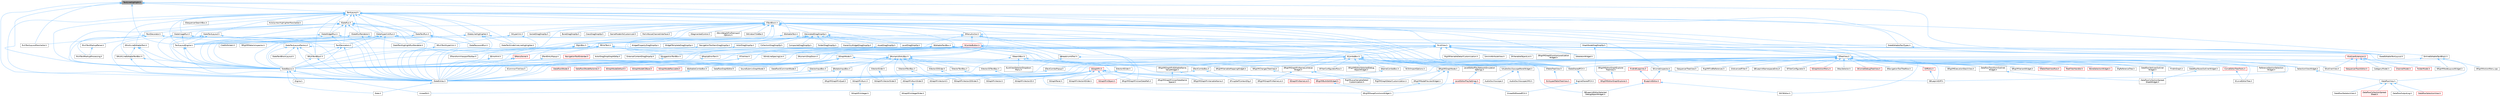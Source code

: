 digraph "TextLineHighlight.h"
{
 // INTERACTIVE_SVG=YES
 // LATEX_PDF_SIZE
  bgcolor="transparent";
  edge [fontname=Helvetica,fontsize=10,labelfontname=Helvetica,labelfontsize=10];
  node [fontname=Helvetica,fontsize=10,shape=box,height=0.2,width=0.4];
  Node1 [id="Node000001",label="TextLineHighlight.h",height=0.2,width=0.4,color="gray40", fillcolor="grey60", style="filled", fontcolor="black",tooltip=" "];
  Node1 -> Node2 [id="edge1_Node000001_Node000002",dir="back",color="steelblue1",style="solid",tooltip=" "];
  Node2 [id="Node000002",label="RichTextLayoutMarshaller.h",height=0.2,width=0.4,color="grey40", fillcolor="white", style="filled",URL="$dd/d85/RichTextLayoutMarshaller_8h.html",tooltip=" "];
  Node1 -> Node3 [id="edge2_Node000001_Node000003",dir="back",color="steelblue1",style="solid",tooltip=" "];
  Node3 [id="Node000003",label="SlateBasics.h",height=0.2,width=0.4,color="grey40", fillcolor="white", style="filled",URL="$da/d2f/SlateBasics_8h.html",tooltip=" "];
  Node3 -> Node4 [id="edge3_Node000003_Node000004",dir="back",color="steelblue1",style="solid",tooltip=" "];
  Node4 [id="Node000004",label="Engine.h",height=0.2,width=0.4,color="grey40", fillcolor="white", style="filled",URL="$d1/d34/Public_2Engine_8h.html",tooltip=" "];
  Node3 -> Node5 [id="edge4_Node000003_Node000005",dir="back",color="steelblue1",style="solid",tooltip=" "];
  Node5 [id="Node000005",label="Slate.h",height=0.2,width=0.4,color="grey40", fillcolor="white", style="filled",URL="$d2/dc0/Slate_8h.html",tooltip=" "];
  Node3 -> Node6 [id="edge5_Node000003_Node000006",dir="back",color="steelblue1",style="solid",tooltip=" "];
  Node6 [id="Node000006",label="SlateExtras.h",height=0.2,width=0.4,color="grey40", fillcolor="white", style="filled",URL="$d8/dec/SlateExtras_8h.html",tooltip=" "];
  Node6 -> Node5 [id="edge6_Node000006_Node000005",dir="back",color="steelblue1",style="solid",tooltip=" "];
  Node3 -> Node7 [id="edge7_Node000003_Node000007",dir="back",color="steelblue1",style="solid",tooltip=" "];
  Node7 [id="Node000007",label="UnrealEd.h",height=0.2,width=0.4,color="grey40", fillcolor="white", style="filled",URL="$d2/d5f/UnrealEd_8h.html",tooltip=" "];
  Node1 -> Node8 [id="edge8_Node000001_Node000008",dir="back",color="steelblue1",style="solid",tooltip=" "];
  Node8 [id="Node000008",label="SlateEditableTextLayout.h",height=0.2,width=0.4,color="grey40", fillcolor="white", style="filled",URL="$dd/d9e/SlateEditableTextLayout_8h.html",tooltip=" "];
  Node1 -> Node6 [id="edge9_Node000001_Node000006",dir="back",color="steelblue1",style="solid",tooltip=" "];
  Node1 -> Node9 [id="edge10_Node000001_Node000009",dir="back",color="steelblue1",style="solid",tooltip=" "];
  Node9 [id="Node000009",label="SlateSharedPCH.h",height=0.2,width=0.4,color="grey40", fillcolor="white", style="filled",URL="$d1/dfc/SlateSharedPCH_8h.html",tooltip=" "];
  Node9 -> Node10 [id="edge11_Node000009_Node000010",dir="back",color="steelblue1",style="solid",tooltip=" "];
  Node10 [id="Node000010",label="EngineSharedPCH.h",height=0.2,width=0.4,color="grey40", fillcolor="white", style="filled",URL="$dc/dbb/EngineSharedPCH_8h.html",tooltip=" "];
  Node10 -> Node11 [id="edge12_Node000010_Node000011",dir="back",color="steelblue1",style="solid",tooltip=" "];
  Node11 [id="Node000011",label="UnrealEdSharedPCH.h",height=0.2,width=0.4,color="grey40", fillcolor="white", style="filled",URL="$d1/de6/UnrealEdSharedPCH_8h.html",tooltip=" "];
  Node1 -> Node12 [id="edge13_Node000001_Node000012",dir="back",color="steelblue1",style="solid",tooltip=" "];
  Node12 [id="Node000012",label="TextLayout.h",height=0.2,width=0.4,color="grey40", fillcolor="white", style="filled",URL="$d0/d53/TextLayout_8h.html",tooltip=" "];
  Node12 -> Node13 [id="edge14_Node000012_Node000013",dir="back",color="steelblue1",style="solid",tooltip=" "];
  Node13 [id="Node000013",label="HLSLSyntaxHighlighterMarshaller.h",height=0.2,width=0.4,color="grey40", fillcolor="white", style="filled",URL="$d1/dbb/HLSLSyntaxHighlighterMarshaller_8h.html",tooltip=" "];
  Node12 -> Node14 [id="edge15_Node000012_Node000014",dir="back",color="steelblue1",style="solid",tooltip=" "];
  Node14 [id="Node000014",label="ISlateLineHighlighter.h",height=0.2,width=0.4,color="grey40", fillcolor="white", style="filled",URL="$dc/d03/ISlateLineHighlighter_8h.html",tooltip=" "];
  Node14 -> Node3 [id="edge16_Node000014_Node000003",dir="back",color="steelblue1",style="solid",tooltip=" "];
  Node14 -> Node15 [id="edge17_Node000014_Node000015",dir="back",color="steelblue1",style="solid",tooltip=" "];
  Node15 [id="Node000015",label="SlateEditableTextTypes.h",height=0.2,width=0.4,color="grey40", fillcolor="white", style="filled",URL="$d7/d19/SlateEditableTextTypes_8h.html",tooltip=" "];
  Node15 -> Node8 [id="edge18_Node000015_Node000008",dir="back",color="steelblue1",style="solid",tooltip=" "];
  Node14 -> Node6 [id="edge19_Node000014_Node000006",dir="back",color="steelblue1",style="solid",tooltip=" "];
  Node14 -> Node16 [id="edge20_Node000014_Node000016",dir="back",color="steelblue1",style="solid",tooltip=" "];
  Node16 [id="Node000016",label="SlateTextUnderlineLineHighlighter.h",height=0.2,width=0.4,color="grey40", fillcolor="white", style="filled",URL="$d4/d7c/SlateTextUnderlineLineHighlighter_8h.html",tooltip=" "];
  Node14 -> Node17 [id="edge21_Node000014_Node000017",dir="back",color="steelblue1",style="solid",tooltip=" "];
  Node17 [id="Node000017",label="TextLayoutEngine.h",height=0.2,width=0.4,color="grey40", fillcolor="white", style="filled",URL="$da/d06/TextLayoutEngine_8h.html",tooltip=" "];
  Node17 -> Node3 [id="edge22_Node000017_Node000003",dir="back",color="steelblue1",style="solid",tooltip=" "];
  Node17 -> Node6 [id="edge23_Node000017_Node000006",dir="back",color="steelblue1",style="solid",tooltip=" "];
  Node12 -> Node18 [id="edge24_Node000012_Node000018",dir="back",color="steelblue1",style="solid",tooltip=" "];
  Node18 [id="Node000018",label="ISlateRun.h",height=0.2,width=0.4,color="grey40", fillcolor="white", style="filled",URL="$d9/d49/ISlateRun_8h.html",tooltip=" "];
  Node18 -> Node19 [id="edge25_Node000018_Node000019",dir="back",color="steelblue1",style="solid",tooltip=" "];
  Node19 [id="Node000019",label="ISlateRunRenderer.h",height=0.2,width=0.4,color="grey40", fillcolor="white", style="filled",URL="$d3/dfa/ISlateRunRenderer_8h.html",tooltip=" "];
  Node19 -> Node3 [id="edge26_Node000019_Node000003",dir="back",color="steelblue1",style="solid",tooltip=" "];
  Node19 -> Node6 [id="edge27_Node000019_Node000006",dir="back",color="steelblue1",style="solid",tooltip=" "];
  Node19 -> Node20 [id="edge28_Node000019_Node000020",dir="back",color="steelblue1",style="solid",tooltip=" "];
  Node20 [id="Node000020",label="SlateTextHighlightRunRenderer.h",height=0.2,width=0.4,color="grey40", fillcolor="white", style="filled",URL="$d0/d78/SlateTextHighlightRunRenderer_8h.html",tooltip=" "];
  Node19 -> Node17 [id="edge29_Node000019_Node000017",dir="back",color="steelblue1",style="solid",tooltip=" "];
  Node18 -> Node21 [id="edge30_Node000018_Node000021",dir="back",color="steelblue1",style="solid",tooltip=" "];
  Node21 [id="Node000021",label="ITextDecorator.h",height=0.2,width=0.4,color="grey40", fillcolor="white", style="filled",URL="$d6/d35/ITextDecorator_8h.html",tooltip=" "];
  Node21 -> Node22 [id="edge31_Node000021_Node000022",dir="back",color="steelblue1",style="solid",tooltip=" "];
  Node22 [id="Node000022",label="IRichTextMarkupParser.h",height=0.2,width=0.4,color="grey40", fillcolor="white", style="filled",URL="$d1/dae/IRichTextMarkupParser_8h.html",tooltip=" "];
  Node22 -> Node23 [id="edge32_Node000022_Node000023",dir="back",color="steelblue1",style="solid",tooltip=" "];
  Node23 [id="Node000023",label="RichTextMarkupProcessing.h",height=0.2,width=0.4,color="grey40", fillcolor="white", style="filled",URL="$d5/ddd/RichTextMarkupProcessing_8h.html",tooltip=" "];
  Node21 -> Node2 [id="edge33_Node000021_Node000002",dir="back",color="steelblue1",style="solid",tooltip=" "];
  Node21 -> Node23 [id="edge34_Node000021_Node000023",dir="back",color="steelblue1",style="solid",tooltip=" "];
  Node21 -> Node24 [id="edge35_Node000021_Node000024",dir="back",color="steelblue1",style="solid",tooltip=" "];
  Node24 [id="Node000024",label="SRichTextBlock.h",height=0.2,width=0.4,color="grey40", fillcolor="white", style="filled",URL="$dd/d4c/SRichTextBlock_8h.html",tooltip=" "];
  Node24 -> Node3 [id="edge36_Node000024_Node000003",dir="back",color="steelblue1",style="solid",tooltip=" "];
  Node24 -> Node6 [id="edge37_Node000024_Node000006",dir="back",color="steelblue1",style="solid",tooltip=" "];
  Node21 -> Node3 [id="edge38_Node000021_Node000003",dir="back",color="steelblue1",style="solid",tooltip=" "];
  Node21 -> Node6 [id="edge39_Node000021_Node000006",dir="back",color="steelblue1",style="solid",tooltip=" "];
  Node21 -> Node25 [id="edge40_Node000021_Node000025",dir="back",color="steelblue1",style="solid",tooltip=" "];
  Node25 [id="Node000025",label="TextDecorators.h",height=0.2,width=0.4,color="grey40", fillcolor="white", style="filled",URL="$df/d2a/TextDecorators_8h.html",tooltip=" "];
  Node25 -> Node24 [id="edge41_Node000025_Node000024",dir="back",color="steelblue1",style="solid",tooltip=" "];
  Node25 -> Node3 [id="edge42_Node000025_Node000003",dir="back",color="steelblue1",style="solid",tooltip=" "];
  Node25 -> Node6 [id="edge43_Node000025_Node000006",dir="back",color="steelblue1",style="solid",tooltip=" "];
  Node18 -> Node3 [id="edge44_Node000018_Node000003",dir="back",color="steelblue1",style="solid",tooltip=" "];
  Node18 -> Node6 [id="edge45_Node000018_Node000006",dir="back",color="steelblue1",style="solid",tooltip=" "];
  Node18 -> Node26 [id="edge46_Node000018_Node000026",dir="back",color="steelblue1",style="solid",tooltip=" "];
  Node26 [id="Node000026",label="SlateHyperlinkRun.h",height=0.2,width=0.4,color="grey40", fillcolor="white", style="filled",URL="$d6/dd6/SlateHyperlinkRun_8h.html",tooltip=" "];
  Node26 -> Node27 [id="edge47_Node000026_Node000027",dir="back",color="steelblue1",style="solid",tooltip=" "];
  Node27 [id="Node000027",label="CreditsScreen.h",height=0.2,width=0.4,color="grey40", fillcolor="white", style="filled",URL="$d7/db9/CreditsScreen_8h.html",tooltip=" "];
  Node26 -> Node28 [id="edge48_Node000026_Node000028",dir="back",color="steelblue1",style="solid",tooltip=" "];
  Node28 [id="Node000028",label="SKismetInspector.h",height=0.2,width=0.4,color="grey40", fillcolor="white", style="filled",URL="$db/dd1/SKismetInspector_8h.html",tooltip=" "];
  Node28 -> Node29 [id="edge49_Node000028_Node000029",dir="back",color="steelblue1",style="solid",tooltip=" "];
  Node29 [id="Node000029",label="BlueprintEditor.h",height=0.2,width=0.4,color="red", fillcolor="#FFF0F0", style="filled",URL="$df/d7d/BlueprintEditor_8h.html",tooltip=" "];
  Node29 -> Node36 [id="edge50_Node000029_Node000036",dir="back",color="steelblue1",style="solid",tooltip=" "];
  Node36 [id="Node000036",label="SBlueprintEditorSelected\lDebugObjectWidget.h",height=0.2,width=0.4,color="grey40", fillcolor="white", style="filled",URL="$de/d6c/SBlueprintEditorSelectedDebugObjectWidget_8h.html",tooltip=" "];
  Node29 -> Node38 [id="edge51_Node000029_Node000038",dir="back",color="steelblue1",style="solid",tooltip=" "];
  Node38 [id="Node000038",label="SSCSEditor.h",height=0.2,width=0.4,color="grey40", fillcolor="white", style="filled",URL="$d0/d2e/SSCSEditor_8h.html",tooltip=" "];
  Node28 -> Node42 [id="edge52_Node000028_Node000042",dir="back",color="steelblue1",style="solid",tooltip=" "];
  Node42 [id="Node000042",label="SBlueprintDiff.h",height=0.2,width=0.4,color="grey40", fillcolor="white", style="filled",URL="$de/d6d/SBlueprintDiff_8h.html",tooltip=" "];
  Node26 -> Node24 [id="edge53_Node000026_Node000024",dir="back",color="steelblue1",style="solid",tooltip=" "];
  Node26 -> Node43 [id="edge54_Node000026_Node000043",dir="back",color="steelblue1",style="solid",tooltip=" "];
  Node43 [id="Node000043",label="SRichTextHyperlink.h",height=0.2,width=0.4,color="grey40", fillcolor="white", style="filled",URL="$da/d06/SRichTextHyperlink_8h.html",tooltip=" "];
  Node43 -> Node6 [id="edge55_Node000043_Node000006",dir="back",color="steelblue1",style="solid",tooltip=" "];
  Node26 -> Node44 [id="edge56_Node000026_Node000044",dir="back",color="steelblue1",style="solid",tooltip=" "];
  Node44 [id="Node000044",label="SRigVMDetailsInspector.h",height=0.2,width=0.4,color="grey40", fillcolor="white", style="filled",URL="$df/dfb/SRigVMDetailsInspector_8h.html",tooltip=" "];
  Node26 -> Node3 [id="edge57_Node000026_Node000003",dir="back",color="steelblue1",style="solid",tooltip=" "];
  Node26 -> Node6 [id="edge58_Node000026_Node000006",dir="back",color="steelblue1",style="solid",tooltip=" "];
  Node26 -> Node25 [id="edge59_Node000026_Node000025",dir="back",color="steelblue1",style="solid",tooltip=" "];
  Node26 -> Node17 [id="edge60_Node000026_Node000017",dir="back",color="steelblue1",style="solid",tooltip=" "];
  Node18 -> Node45 [id="edge61_Node000018_Node000045",dir="back",color="steelblue1",style="solid",tooltip=" "];
  Node45 [id="Node000045",label="SlateImageRun.h",height=0.2,width=0.4,color="grey40", fillcolor="white", style="filled",URL="$d5/d9c/SlateImageRun_8h.html",tooltip=" "];
  Node45 -> Node3 [id="edge62_Node000045_Node000003",dir="back",color="steelblue1",style="solid",tooltip=" "];
  Node45 -> Node6 [id="edge63_Node000045_Node000006",dir="back",color="steelblue1",style="solid",tooltip=" "];
  Node45 -> Node17 [id="edge64_Node000045_Node000017",dir="back",color="steelblue1",style="solid",tooltip=" "];
  Node18 -> Node20 [id="edge65_Node000018_Node000020",dir="back",color="steelblue1",style="solid",tooltip=" "];
  Node18 -> Node46 [id="edge66_Node000018_Node000046",dir="back",color="steelblue1",style="solid",tooltip=" "];
  Node46 [id="Node000046",label="SlateTextRun.h",height=0.2,width=0.4,color="grey40", fillcolor="white", style="filled",URL="$d1/dd2/SlateTextRun_8h.html",tooltip=" "];
  Node46 -> Node3 [id="edge67_Node000046_Node000003",dir="back",color="steelblue1",style="solid",tooltip=" "];
  Node46 -> Node6 [id="edge68_Node000046_Node000006",dir="back",color="steelblue1",style="solid",tooltip=" "];
  Node46 -> Node47 [id="edge69_Node000046_Node000047",dir="back",color="steelblue1",style="solid",tooltip=" "];
  Node47 [id="Node000047",label="SlatePasswordRun.h",height=0.2,width=0.4,color="grey40", fillcolor="white", style="filled",URL="$d7/d80/SlatePasswordRun_8h.html",tooltip=" "];
  Node46 -> Node17 [id="edge70_Node000046_Node000017",dir="back",color="steelblue1",style="solid",tooltip=" "];
  Node18 -> Node48 [id="edge71_Node000018_Node000048",dir="back",color="steelblue1",style="solid",tooltip=" "];
  Node48 [id="Node000048",label="SlateWidgetRun.h",height=0.2,width=0.4,color="grey40", fillcolor="white", style="filled",URL="$d1/d50/SlateWidgetRun_8h.html",tooltip=" "];
  Node48 -> Node3 [id="edge72_Node000048_Node000003",dir="back",color="steelblue1",style="solid",tooltip=" "];
  Node48 -> Node6 [id="edge73_Node000048_Node000006",dir="back",color="steelblue1",style="solid",tooltip=" "];
  Node48 -> Node25 [id="edge74_Node000048_Node000025",dir="back",color="steelblue1",style="solid",tooltip=" "];
  Node48 -> Node17 [id="edge75_Node000048_Node000017",dir="back",color="steelblue1",style="solid",tooltip=" "];
  Node18 -> Node25 [id="edge76_Node000018_Node000025",dir="back",color="steelblue1",style="solid",tooltip=" "];
  Node18 -> Node17 [id="edge77_Node000018_Node000017",dir="back",color="steelblue1",style="solid",tooltip=" "];
  Node12 -> Node19 [id="edge78_Node000012_Node000019",dir="back",color="steelblue1",style="solid",tooltip=" "];
  Node12 -> Node49 [id="edge79_Node000012_Node000049",dir="back",color="steelblue1",style="solid",tooltip=" "];
  Node49 [id="Node000049",label="SEditableText.h",height=0.2,width=0.4,color="grey40", fillcolor="white", style="filled",URL="$df/df7/SEditableText_8h.html",tooltip=" "];
  Node49 -> Node50 [id="edge80_Node000049_Node000050",dir="back",color="steelblue1",style="solid",tooltip=" "];
  Node50 [id="Node000050",label="SEditableTextBox.h",height=0.2,width=0.4,color="grey40", fillcolor="white", style="filled",URL="$df/dd0/SEditableTextBox_8h.html",tooltip=" "];
  Node50 -> Node51 [id="edge81_Node000050_Node000051",dir="back",color="steelblue1",style="solid",tooltip=" "];
  Node51 [id="Node000051",label="SEditableComboBox.h",height=0.2,width=0.4,color="grey40", fillcolor="white", style="filled",URL="$d0/d8c/SEditableComboBox_8h.html",tooltip=" "];
  Node51 -> Node6 [id="edge82_Node000051_Node000006",dir="back",color="steelblue1",style="solid",tooltip=" "];
  Node50 -> Node52 [id="edge83_Node000050_Node000052",dir="back",color="steelblue1",style="solid",tooltip=" "];
  Node52 [id="Node000052",label="SGridLineSpacingList.h",height=0.2,width=0.4,color="grey40", fillcolor="white", style="filled",URL="$db/d48/SGridLineSpacingList_8h.html",tooltip=" "];
  Node50 -> Node53 [id="edge84_Node000050_Node000053",dir="back",color="steelblue1",style="solid",tooltip=" "];
  Node53 [id="Node000053",label="SNumericDropDown.h",height=0.2,width=0.4,color="grey40", fillcolor="white", style="filled",URL="$d3/d12/SNumericDropDown_8h.html",tooltip=" "];
  Node50 -> Node54 [id="edge85_Node000050_Node000054",dir="back",color="steelblue1",style="solid",tooltip=" "];
  Node54 [id="Node000054",label="SRigVMGraphPinEditableName\lValueWidget.h",height=0.2,width=0.4,color="grey40", fillcolor="white", style="filled",URL="$da/d0c/SRigVMGraphPinEditableNameValueWidget_8h.html",tooltip=" "];
  Node54 -> Node55 [id="edge86_Node000054_Node000055",dir="back",color="steelblue1",style="solid",tooltip=" "];
  Node55 [id="Node000055",label="SRigVMGraphPinUserDataName\lSpace.h",height=0.2,width=0.4,color="grey40", fillcolor="white", style="filled",URL="$d7/dfd/SRigVMGraphPinUserDataNameSpace_8h.html",tooltip=" "];
  Node54 -> Node56 [id="edge87_Node000054_Node000056",dir="back",color="steelblue1",style="solid",tooltip=" "];
  Node56 [id="Node000056",label="SRigVMGraphPinVariableName.h",height=0.2,width=0.4,color="grey40", fillcolor="white", style="filled",URL="$d0/da1/SRigVMGraphPinVariableName_8h.html",tooltip=" "];
  Node50 -> Node57 [id="edge88_Node000050_Node000057",dir="back",color="steelblue1",style="solid",tooltip=" "];
  Node57 [id="Node000057",label="SRigVMGraphPinNameListValue\lWidget.h",height=0.2,width=0.4,color="grey40", fillcolor="white", style="filled",URL="$dc/dac/SRigVMGraphPinNameListValueWidget_8h.html",tooltip=" "];
  Node57 -> Node58 [id="edge89_Node000057_Node000058",dir="back",color="steelblue1",style="solid",tooltip=" "];
  Node58 [id="Node000058",label="RigVMGraphDetailCustomization.h",height=0.2,width=0.4,color="grey40", fillcolor="white", style="filled",URL="$da/d8c/RigVMGraphDetailCustomization_8h.html",tooltip=" "];
  Node57 -> Node59 [id="edge90_Node000057_Node000059",dir="back",color="steelblue1",style="solid",tooltip=" "];
  Node59 [id="Node000059",label="RigVMLocalVariableDetail\lCustomization.h",height=0.2,width=0.4,color="grey40", fillcolor="white", style="filled",URL="$de/de8/RigVMLocalVariableDetailCustomization_8h.html",tooltip=" "];
  Node57 -> Node60 [id="edge91_Node000057_Node000060",dir="back",color="steelblue1",style="solid",tooltip=" "];
  Node60 [id="Node000060",label="SRigVMGraphPinNameList.h",height=0.2,width=0.4,color="grey40", fillcolor="white", style="filled",URL="$d7/dfc/SRigVMGraphPinNameList_8h.html",tooltip=" "];
  Node50 -> Node61 [id="edge92_Node000050_Node000061",dir="back",color="steelblue1",style="solid",tooltip=" "];
  Node61 [id="Node000061",label="SSearchBox.h",height=0.2,width=0.4,color="grey40", fillcolor="white", style="filled",URL="$df/d3f/SSearchBox_8h.html",tooltip=" "];
  Node61 -> Node62 [id="edge93_Node000061_Node000062",dir="back",color="steelblue1",style="solid",tooltip=" "];
  Node62 [id="Node000062",label="SListViewSelectorDropdown\lMenu.h",height=0.2,width=0.4,color="grey40", fillcolor="white", style="filled",URL="$d4/dc9/SListViewSelectorDropdownMenu_8h.html",tooltip=" "];
  Node61 -> Node63 [id="edge94_Node000061_Node000063",dir="back",color="steelblue1",style="solid",tooltip=" "];
  Node63 [id="Node000063",label="SRigVMBulkEditWidget.h",height=0.2,width=0.4,color="red", fillcolor="#FFF0F0", style="filled",URL="$d7/dab/SRigVMBulkEditWidget_8h.html",tooltip=" "];
  Node63 -> Node66 [id="edge95_Node000063_Node000066",dir="back",color="steelblue1",style="solid",tooltip=" "];
  Node66 [id="Node000066",label="SRigVMSwapFunctionsWidget.h",height=0.2,width=0.4,color="grey40", fillcolor="white", style="filled",URL="$d0/da2/SRigVMSwapFunctionsWidget_8h.html",tooltip=" "];
  Node61 -> Node67 [id="edge96_Node000061_Node000067",dir="back",color="steelblue1",style="solid",tooltip=" "];
  Node67 [id="Node000067",label="SRigVMChangesTreeView.h",height=0.2,width=0.4,color="grey40", fillcolor="white", style="filled",URL="$dd/d83/SRigVMChangesTreeView_8h.html",tooltip=" "];
  Node67 -> Node63 [id="edge97_Node000067_Node000063",dir="back",color="steelblue1",style="solid",tooltip=" "];
  Node61 -> Node68 [id="edge98_Node000061_Node000068",dir="back",color="steelblue1",style="solid",tooltip=" "];
  Node68 [id="Node000068",label="SRigVMVariableMappingWidget.h",height=0.2,width=0.4,color="grey40", fillcolor="white", style="filled",URL="$d0/ddc/SRigVMVariableMappingWidget_8h.html",tooltip=" "];
  Node61 -> Node6 [id="edge99_Node000061_Node000006",dir="back",color="steelblue1",style="solid",tooltip=" "];
  Node50 -> Node69 [id="edge100_Node000050_Node000069",dir="back",color="steelblue1",style="solid",tooltip=" "];
  Node69 [id="Node000069",label="SSuggestionTextBox.h",height=0.2,width=0.4,color="grey40", fillcolor="white", style="filled",URL="$d1/df9/SSuggestionTextBox_8h.html",tooltip=" "];
  Node69 -> Node6 [id="edge101_Node000069_Node000006",dir="back",color="steelblue1",style="solid",tooltip=" "];
  Node50 -> Node3 [id="edge102_Node000050_Node000003",dir="back",color="steelblue1",style="solid",tooltip=" "];
  Node50 -> Node6 [id="edge103_Node000050_Node000006",dir="back",color="steelblue1",style="solid",tooltip=" "];
  Node50 -> Node9 [id="edge104_Node000050_Node000009",dir="back",color="steelblue1",style="solid",tooltip=" "];
  Node49 -> Node70 [id="edge105_Node000049_Node000070",dir="back",color="steelblue1",style="solid",tooltip=" "];
  Node70 [id="Node000070",label="SNumericEntryBox.h",height=0.2,width=0.4,color="grey40", fillcolor="white", style="filled",URL="$d8/d1a/SNumericEntryBox_8h.html",tooltip=" "];
  Node70 -> Node71 [id="edge106_Node000070_Node000071",dir="back",color="steelblue1",style="solid",tooltip=" "];
  Node71 [id="Node000071",label="SGraphPinNum.h",height=0.2,width=0.4,color="grey40", fillcolor="white", style="filled",URL="$d7/da4/SGraphPinNum_8h.html",tooltip=" "];
  Node71 -> Node72 [id="edge107_Node000071_Node000072",dir="back",color="steelblue1",style="solid",tooltip=" "];
  Node72 [id="Node000072",label="SGraphPinInteger.h",height=0.2,width=0.4,color="grey40", fillcolor="white", style="filled",URL="$df/d54/SGraphPinInteger_8h.html",tooltip=" "];
  Node70 -> Node73 [id="edge108_Node000070_Node000073",dir="back",color="steelblue1",style="solid",tooltip=" "];
  Node73 [id="Node000073",label="SGraphPinNumSlider.h",height=0.2,width=0.4,color="grey40", fillcolor="white", style="filled",URL="$d5/d00/SGraphPinNumSlider_8h.html",tooltip=" "];
  Node73 -> Node74 [id="edge109_Node000073_Node000074",dir="back",color="steelblue1",style="solid",tooltip=" "];
  Node74 [id="Node000074",label="SGraphPinIntegerSlider.h",height=0.2,width=0.4,color="grey40", fillcolor="white", style="filled",URL="$da/d60/SGraphPinIntegerSlider_8h.html",tooltip=" "];
  Node70 -> Node75 [id="edge110_Node000070_Node000075",dir="back",color="steelblue1",style="solid",tooltip=" "];
  Node75 [id="Node000075",label="SGraphPinVector2DSlider.h",height=0.2,width=0.4,color="grey40", fillcolor="white", style="filled",URL="$d7/d05/SGraphPinVector2DSlider_8h.html",tooltip=" "];
  Node70 -> Node76 [id="edge111_Node000070_Node000076",dir="back",color="steelblue1",style="solid",tooltip=" "];
  Node76 [id="Node000076",label="SGraphPinVectorSlider.h",height=0.2,width=0.4,color="grey40", fillcolor="white", style="filled",URL="$dc/d38/SGraphPinVectorSlider_8h.html",tooltip=" "];
  Node70 -> Node77 [id="edge112_Node000070_Node000077",dir="back",color="steelblue1",style="solid",tooltip=" "];
  Node77 [id="Node000077",label="SRotatorInputBox.h",height=0.2,width=0.4,color="grey40", fillcolor="white", style="filled",URL="$de/dd2/SRotatorInputBox_8h.html",tooltip=" "];
  Node77 -> Node78 [id="edge113_Node000077_Node000078",dir="back",color="steelblue1",style="solid",tooltip=" "];
  Node78 [id="Node000078",label="SRigVMGraphPinQuat.h",height=0.2,width=0.4,color="grey40", fillcolor="white", style="filled",URL="$de/dda/SRigVMGraphPinQuat_8h.html",tooltip=" "];
  Node77 -> Node6 [id="edge114_Node000077_Node000006",dir="back",color="steelblue1",style="solid",tooltip=" "];
  Node70 -> Node79 [id="edge115_Node000070_Node000079",dir="back",color="steelblue1",style="solid",tooltip=" "];
  Node79 [id="Node000079",label="SVector2DSlider.h",height=0.2,width=0.4,color="grey40", fillcolor="white", style="filled",URL="$de/d67/SVector2DSlider_8h.html",tooltip=" "];
  Node79 -> Node75 [id="edge116_Node000079_Node000075",dir="back",color="steelblue1",style="solid",tooltip=" "];
  Node70 -> Node80 [id="edge117_Node000070_Node000080",dir="back",color="steelblue1",style="solid",tooltip=" "];
  Node80 [id="Node000080",label="SVector2DTextBox.h",height=0.2,width=0.4,color="grey40", fillcolor="white", style="filled",URL="$d6/d71/SVector2DTextBox_8h.html",tooltip=" "];
  Node80 -> Node81 [id="edge118_Node000080_Node000081",dir="back",color="steelblue1",style="solid",tooltip=" "];
  Node81 [id="Node000081",label="SGraphPinVector2D.h",height=0.2,width=0.4,color="grey40", fillcolor="white", style="filled",URL="$d7/d67/SGraphPinVector2D_8h.html",tooltip=" "];
  Node70 -> Node82 [id="edge119_Node000070_Node000082",dir="back",color="steelblue1",style="solid",tooltip=" "];
  Node82 [id="Node000082",label="SVector4Slider.h",height=0.2,width=0.4,color="grey40", fillcolor="white", style="filled",URL="$d4/dec/SVector4Slider_8h.html",tooltip=" "];
  Node82 -> Node83 [id="edge120_Node000082_Node000083",dir="back",color="steelblue1",style="solid",tooltip=" "];
  Node83 [id="Node000083",label="SGraphPinVector4Slider.h",height=0.2,width=0.4,color="grey40", fillcolor="white", style="filled",URL="$d9/db8/SGraphPinVector4Slider_8h.html",tooltip=" "];
  Node70 -> Node84 [id="edge121_Node000070_Node000084",dir="back",color="steelblue1",style="solid",tooltip=" "];
  Node84 [id="Node000084",label="SVector4TextBox.h",height=0.2,width=0.4,color="grey40", fillcolor="white", style="filled",URL="$dd/da4/SVector4TextBox_8h.html",tooltip=" "];
  Node84 -> Node85 [id="edge122_Node000084_Node000085",dir="back",color="steelblue1",style="solid",tooltip=" "];
  Node85 [id="Node000085",label="SGraphPinVector4.h",height=0.2,width=0.4,color="grey40", fillcolor="white", style="filled",URL="$d4/d94/SGraphPinVector4_8h.html",tooltip=" "];
  Node70 -> Node86 [id="edge123_Node000070_Node000086",dir="back",color="steelblue1",style="solid",tooltip=" "];
  Node86 [id="Node000086",label="SVectorInputBox.h",height=0.2,width=0.4,color="grey40", fillcolor="white", style="filled",URL="$df/d44/SVectorInputBox_8h.html",tooltip=" "];
  Node86 -> Node6 [id="edge124_Node000086_Node000006",dir="back",color="steelblue1",style="solid",tooltip=" "];
  Node70 -> Node87 [id="edge125_Node000070_Node000087",dir="back",color="steelblue1",style="solid",tooltip=" "];
  Node87 [id="Node000087",label="SVectorSlider.h",height=0.2,width=0.4,color="grey40", fillcolor="white", style="filled",URL="$d2/db5/SVectorSlider_8h.html",tooltip=" "];
  Node87 -> Node76 [id="edge126_Node000087_Node000076",dir="back",color="steelblue1",style="solid",tooltip=" "];
  Node70 -> Node88 [id="edge127_Node000070_Node000088",dir="back",color="steelblue1",style="solid",tooltip=" "];
  Node88 [id="Node000088",label="SVectorTextBox.h",height=0.2,width=0.4,color="grey40", fillcolor="white", style="filled",URL="$df/db8/SVectorTextBox_8h.html",tooltip=" "];
  Node88 -> Node89 [id="edge128_Node000088_Node000089",dir="back",color="steelblue1",style="solid",tooltip=" "];
  Node89 [id="Node000089",label="SGraphPinVector.h",height=0.2,width=0.4,color="grey40", fillcolor="white", style="filled",URL="$d8/de7/SGraphPinVector_8h.html",tooltip=" "];
  Node70 -> Node6 [id="edge129_Node000070_Node000006",dir="back",color="steelblue1",style="solid",tooltip=" "];
  Node49 -> Node90 [id="edge130_Node000049_Node000090",dir="back",color="steelblue1",style="solid",tooltip=" "];
  Node90 [id="Node000090",label="SSpinBox.h",height=0.2,width=0.4,color="grey40", fillcolor="white", style="filled",URL="$d5/da5/SSpinBox_8h.html",tooltip=" "];
  Node90 -> Node70 [id="edge131_Node000090_Node000070",dir="back",color="steelblue1",style="solid",tooltip=" "];
  Node90 -> Node91 [id="edge132_Node000090_Node000091",dir="back",color="steelblue1",style="solid",tooltip=" "];
  Node91 [id="Node000091",label="STransformViewportToolbar.h",height=0.2,width=0.4,color="grey40", fillcolor="white", style="filled",URL="$d8/da8/STransformViewportToolbar_8h.html",tooltip=" "];
  Node90 -> Node3 [id="edge133_Node000090_Node000003",dir="back",color="steelblue1",style="solid",tooltip=" "];
  Node90 -> Node6 [id="edge134_Node000090_Node000006",dir="back",color="steelblue1",style="solid",tooltip=" "];
  Node49 -> Node3 [id="edge135_Node000049_Node000003",dir="back",color="steelblue1",style="solid",tooltip=" "];
  Node49 -> Node6 [id="edge136_Node000049_Node000006",dir="back",color="steelblue1",style="solid",tooltip=" "];
  Node49 -> Node9 [id="edge137_Node000049_Node000009",dir="back",color="steelblue1",style="solid",tooltip=" "];
  Node12 -> Node92 [id="edge138_Node000012_Node000092",dir="back",color="steelblue1",style="solid",tooltip=" "];
  Node92 [id="Node000092",label="SInlineEditableTextBlock.h",height=0.2,width=0.4,color="grey40", fillcolor="white", style="filled",URL="$d7/dd8/SInlineEditableTextBlock_8h.html",tooltip=" "];
  Node92 -> Node93 [id="edge139_Node000092_Node000093",dir="back",color="steelblue1",style="solid",tooltip=" "];
  Node93 [id="Node000093",label="SRigVMActionMenu.cpp",height=0.2,width=0.4,color="grey40", fillcolor="white", style="filled",URL="$dc/d4c/SRigVMActionMenu_8cpp.html",tooltip=" "];
  Node92 -> Node94 [id="edge140_Node000092_Node000094",dir="back",color="steelblue1",style="solid",tooltip=" "];
  Node94 [id="Node000094",label="SRigVMNodeLayoutWidget.h",height=0.2,width=0.4,color="grey40", fillcolor="white", style="filled",URL="$dc/da9/SRigVMNodeLayoutWidget_8h.html",tooltip=" "];
  Node92 -> Node6 [id="edge141_Node000092_Node000006",dir="back",color="steelblue1",style="solid",tooltip=" "];
  Node12 -> Node95 [id="edge142_Node000012_Node000095",dir="back",color="steelblue1",style="solid",tooltip=" "];
  Node95 [id="Node000095",label="SMultiLineEditableText.h",height=0.2,width=0.4,color="grey40", fillcolor="white", style="filled",URL="$d3/d39/SMultiLineEditableText_8h.html",tooltip=" "];
  Node95 -> Node96 [id="edge143_Node000095_Node000096",dir="back",color="steelblue1",style="solid",tooltip=" "];
  Node96 [id="Node000096",label="SMultiLineEditableTextBox.h",height=0.2,width=0.4,color="grey40", fillcolor="white", style="filled",URL="$da/d53/SMultiLineEditableTextBox_8h.html",tooltip=" "];
  Node96 -> Node3 [id="edge144_Node000096_Node000003",dir="back",color="steelblue1",style="solid",tooltip=" "];
  Node96 -> Node6 [id="edge145_Node000096_Node000006",dir="back",color="steelblue1",style="solid",tooltip=" "];
  Node95 -> Node3 [id="edge146_Node000095_Node000003",dir="back",color="steelblue1",style="solid",tooltip=" "];
  Node95 -> Node6 [id="edge147_Node000095_Node000006",dir="back",color="steelblue1",style="solid",tooltip=" "];
  Node12 -> Node96 [id="edge148_Node000012_Node000096",dir="back",color="steelblue1",style="solid",tooltip=" "];
  Node12 -> Node24 [id="edge149_Node000012_Node000024",dir="back",color="steelblue1",style="solid",tooltip=" "];
  Node12 -> Node97 [id="edge150_Node000012_Node000097",dir="back",color="steelblue1",style="solid",tooltip=" "];
  Node97 [id="Node000097",label="SSequencerSearchBox.h",height=0.2,width=0.4,color="grey40", fillcolor="white", style="filled",URL="$d2/df2/SSequencerSearchBox_8h.html",tooltip=" "];
  Node12 -> Node98 [id="edge151_Node000012_Node000098",dir="back",color="steelblue1",style="solid",tooltip=" "];
  Node98 [id="Node000098",label="STextBlock.h",height=0.2,width=0.4,color="grey40", fillcolor="white", style="filled",URL="$d6/d4f/STextBlock_8h.html",tooltip=" "];
  Node98 -> Node99 [id="edge152_Node000098_Node000099",dir="back",color="steelblue1",style="solid",tooltip=" "];
  Node99 [id="Node000099",label="BoneDragDropOp.h",height=0.2,width=0.4,color="grey40", fillcolor="white", style="filled",URL="$d9/dba/BoneDragDropOp_8h.html",tooltip=" "];
  Node98 -> Node100 [id="edge153_Node000098_Node000100",dir="back",color="steelblue1",style="solid",tooltip=" "];
  Node100 [id="Node000100",label="ClassDragDropOp.h",height=0.2,width=0.4,color="grey40", fillcolor="white", style="filled",URL="$d5/d37/ClassDragDropOp_8h.html",tooltip=" "];
  Node98 -> Node101 [id="edge154_Node000098_Node000101",dir="back",color="steelblue1",style="solid",tooltip=" "];
  Node101 [id="Node000101",label="DataflowTransformOutliner\lWidget.h",height=0.2,width=0.4,color="grey40", fillcolor="white", style="filled",URL="$d8/df9/DataflowTransformOutlinerWidget_8h.html",tooltip=" "];
  Node101 -> Node102 [id="edge155_Node000101_Node000102",dir="back",color="steelblue1",style="solid",tooltip=" "];
  Node102 [id="Node000102",label="DataflowCollectionSpread\lSheetWidget.h",height=0.2,width=0.4,color="grey40", fillcolor="white", style="filled",URL="$da/da3/DataflowCollectionSpreadSheetWidget_8h.html",tooltip=" "];
  Node98 -> Node103 [id="edge156_Node000098_Node000103",dir="back",color="steelblue1",style="solid",tooltip=" "];
  Node103 [id="Node000103",label="DataflowVerticesOutliner\lWidget.h",height=0.2,width=0.4,color="grey40", fillcolor="white", style="filled",URL="$dd/deb/DataflowVerticesOutlinerWidget_8h.html",tooltip=" "];
  Node103 -> Node102 [id="edge157_Node000103_Node000102",dir="back",color="steelblue1",style="solid",tooltip=" "];
  Node98 -> Node104 [id="edge158_Node000098_Node000104",dir="back",color="steelblue1",style="solid",tooltip=" "];
  Node104 [id="Node000104",label="DecoratedDragDropOp.h",height=0.2,width=0.4,color="grey40", fillcolor="white", style="filled",URL="$d6/d6a/DecoratedDragDropOp_8h.html",tooltip=" "];
  Node104 -> Node105 [id="edge159_Node000104_Node000105",dir="back",color="steelblue1",style="solid",tooltip=" "];
  Node105 [id="Node000105",label="ActorDragDropOp.h",height=0.2,width=0.4,color="grey40", fillcolor="white", style="filled",URL="$dd/d1a/ActorDragDropOp_8h.html",tooltip=" "];
  Node105 -> Node106 [id="edge160_Node000105_Node000106",dir="back",color="steelblue1",style="solid",tooltip=" "];
  Node106 [id="Node000106",label="ActorDragDropGraphEdOp.h",height=0.2,width=0.4,color="grey40", fillcolor="white", style="filled",URL="$d0/d9b/ActorDragDropGraphEdOp_8h.html",tooltip=" "];
  Node104 -> Node107 [id="edge161_Node000104_Node000107",dir="back",color="steelblue1",style="solid",tooltip=" "];
  Node107 [id="Node000107",label="AssetDragDropOp.h",height=0.2,width=0.4,color="grey40", fillcolor="white", style="filled",URL="$df/dda/AssetDragDropOp_8h.html",tooltip=" "];
  Node107 -> Node108 [id="edge162_Node000107_Node000108",dir="back",color="steelblue1",style="solid",tooltip=" "];
  Node108 [id="Node000108",label="ExternalContentDragDropOp.h",height=0.2,width=0.4,color="grey40", fillcolor="white", style="filled",URL="$d8/de9/ExternalContentDragDropOp_8h.html",tooltip=" "];
  Node104 -> Node109 [id="edge163_Node000104_Node000109",dir="back",color="steelblue1",style="solid",tooltip=" "];
  Node109 [id="Node000109",label="CollectionDragDropOp.h",height=0.2,width=0.4,color="grey40", fillcolor="white", style="filled",URL="$d6/d23/CollectionDragDropOp_8h.html",tooltip=" "];
  Node104 -> Node110 [id="edge164_Node000104_Node000110",dir="back",color="steelblue1",style="solid",tooltip=" "];
  Node110 [id="Node000110",label="CompositeDragDropOp.h",height=0.2,width=0.4,color="grey40", fillcolor="white", style="filled",URL="$dd/d84/CompositeDragDropOp_8h.html",tooltip=" "];
  Node104 -> Node111 [id="edge165_Node000104_Node000111",dir="back",color="steelblue1",style="solid",tooltip=" "];
  Node111 [id="Node000111",label="FolderDragDropOp.h",height=0.2,width=0.4,color="grey40", fillcolor="white", style="filled",URL="$d9/d22/FolderDragDropOp_8h.html",tooltip=" "];
  Node104 -> Node112 [id="edge166_Node000104_Node000112",dir="back",color="steelblue1",style="solid",tooltip=" "];
  Node112 [id="Node000112",label="GraphNodeDragDropOp.h",height=0.2,width=0.4,color="grey40", fillcolor="white", style="filled",URL="$d3/dbf/GraphNodeDragDropOp_8h.html",tooltip=" "];
  Node112 -> Node113 [id="edge167_Node000112_Node000113",dir="back",color="steelblue1",style="solid",tooltip=" "];
  Node113 [id="Node000113",label="SRigVMEditorGraphExplorer.h",height=0.2,width=0.4,color="red", fillcolor="#FFF0F0", style="filled",URL="$db/d11/SRigVMEditorGraphExplorer_8h.html",tooltip=" "];
  Node104 -> Node117 [id="edge168_Node000104_Node000117",dir="back",color="steelblue1",style="solid",tooltip=" "];
  Node117 [id="Node000117",label="HierarchyWidgetDragDropOp.h",height=0.2,width=0.4,color="grey40", fillcolor="white", style="filled",URL="$dd/dee/HierarchyWidgetDragDropOp_8h.html",tooltip=" "];
  Node104 -> Node118 [id="edge169_Node000104_Node000118",dir="back",color="steelblue1",style="solid",tooltip=" "];
  Node118 [id="Node000118",label="LevelDragDropOp.h",height=0.2,width=0.4,color="grey40", fillcolor="white", style="filled",URL="$dc/da5/LevelDragDropOp_8h.html",tooltip=" "];
  Node104 -> Node119 [id="edge170_Node000104_Node000119",dir="back",color="steelblue1",style="solid",tooltip=" "];
  Node119 [id="Node000119",label="NavigationToolItemDragDropOp.h",height=0.2,width=0.4,color="grey40", fillcolor="white", style="filled",URL="$d5/ddf/NavigationToolItemDragDropOp_8h.html",tooltip=" "];
  Node119 -> Node120 [id="edge171_Node000119_Node000120",dir="back",color="steelblue1",style="solid",tooltip=" "];
  Node120 [id="Node000120",label="NavigationToolExtender.h",height=0.2,width=0.4,color="red", fillcolor="#FFF0F0", style="filled",URL="$d6/dbe/NavigationToolExtender_8h.html",tooltip=" "];
  Node104 -> Node122 [id="edge172_Node000104_Node000122",dir="back",color="steelblue1",style="solid",tooltip=" "];
  Node122 [id="Node000122",label="WidgetPropertyDragDropOp.h",height=0.2,width=0.4,color="grey40", fillcolor="white", style="filled",URL="$dc/d6e/WidgetPropertyDragDropOp_8h.html",tooltip=" "];
  Node104 -> Node123 [id="edge173_Node000104_Node000123",dir="back",color="steelblue1",style="solid",tooltip=" "];
  Node123 [id="Node000123",label="WidgetTemplateDragDropOp.h",height=0.2,width=0.4,color="grey40", fillcolor="white", style="filled",URL="$dc/d8f/WidgetTemplateDragDropOp_8h.html",tooltip=" "];
  Node98 -> Node124 [id="edge174_Node000098_Node000124",dir="back",color="steelblue1",style="solid",tooltip=" "];
  Node124 [id="Node000124",label="GameModeInfoCustomizer.h",height=0.2,width=0.4,color="grey40", fillcolor="white", style="filled",URL="$d5/df3/GameModeInfoCustomizer_8h.html",tooltip=" "];
  Node98 -> Node118 [id="edge175_Node000098_Node000118",dir="back",color="steelblue1",style="solid",tooltip=" "];
  Node98 -> Node125 [id="edge176_Node000098_Node000125",dir="back",color="steelblue1",style="solid",tooltip=" "];
  Node125 [id="Node000125",label="PerlinNoiseChannelInterface.h",height=0.2,width=0.4,color="grey40", fillcolor="white", style="filled",URL="$d5/dc1/PerlinNoiseChannelInterface_8h.html",tooltip=" "];
  Node98 -> Node126 [id="edge177_Node000098_Node000126",dir="back",color="steelblue1",style="solid",tooltip=" "];
  Node126 [id="Node000126",label="SComboBox.h",height=0.2,width=0.4,color="grey40", fillcolor="white", style="filled",URL="$d2/dd5/SComboBox_8h.html",tooltip=" "];
  Node126 -> Node101 [id="edge178_Node000126_Node000101",dir="back",color="steelblue1",style="solid",tooltip=" "];
  Node126 -> Node103 [id="edge179_Node000126_Node000103",dir="back",color="steelblue1",style="solid",tooltip=" "];
  Node126 -> Node127 [id="edge180_Node000126_Node000127",dir="back",color="steelblue1",style="solid",tooltip=" "];
  Node127 [id="Node000127",label="LevelEditorPlayNetworkEmulation\lSettings.h",height=0.2,width=0.4,color="grey40", fillcolor="white", style="filled",URL="$d4/d35/LevelEditorPlayNetworkEmulationSettings_8h.html",tooltip=" "];
  Node127 -> Node128 [id="edge181_Node000127_Node000128",dir="back",color="steelblue1",style="solid",tooltip=" "];
  Node128 [id="Node000128",label="LevelEditorPlaySettings.h",height=0.2,width=0.4,color="red", fillcolor="#FFF0F0", style="filled",URL="$d4/d3b/LevelEditorPlaySettings_8h.html",tooltip=" "];
  Node128 -> Node7 [id="edge182_Node000128_Node000007",dir="back",color="steelblue1",style="solid",tooltip=" "];
  Node128 -> Node11 [id="edge183_Node000128_Node000011",dir="back",color="steelblue1",style="solid",tooltip=" "];
  Node126 -> Node129 [id="edge184_Node000126_Node000129",dir="back",color="steelblue1",style="solid",tooltip=" "];
  Node129 [id="Node000129",label="SAudioOscilloscopePanelWidget.h",height=0.2,width=0.4,color="grey40", fillcolor="white", style="filled",URL="$db/d7e/SAudioOscilloscopePanelWidget_8h.html",tooltip=" "];
  Node129 -> Node130 [id="edge185_Node000129_Node000130",dir="back",color="steelblue1",style="solid",tooltip=" "];
  Node130 [id="Node000130",label="AudioOscilloscope.h",height=0.2,width=0.4,color="grey40", fillcolor="white", style="filled",URL="$d5/d81/AudioOscilloscope_8h.html",tooltip=" "];
  Node129 -> Node131 [id="edge186_Node000129_Node000131",dir="back",color="steelblue1",style="solid",tooltip=" "];
  Node131 [id="Node000131",label="AudioOscilloscopeUMG.h",height=0.2,width=0.4,color="grey40", fillcolor="white", style="filled",URL="$df/de7/AudioOscilloscopeUMG_8h.html",tooltip=" "];
  Node126 -> Node36 [id="edge187_Node000126_Node000036",dir="back",color="steelblue1",style="solid",tooltip=" "];
  Node126 -> Node132 [id="edge188_Node000126_Node000132",dir="back",color="steelblue1",style="solid",tooltip=" "];
  Node132 [id="Node000132",label="SCSVImportOptions.h",height=0.2,width=0.4,color="grey40", fillcolor="white", style="filled",URL="$d7/dfe/SCSVImportOptions_8h.html",tooltip=" "];
  Node126 -> Node51 [id="edge189_Node000126_Node000051",dir="back",color="steelblue1",style="solid",tooltip=" "];
  Node126 -> Node133 [id="edge190_Node000126_Node000133",dir="back",color="steelblue1",style="solid",tooltip=" "];
  Node133 [id="Node000133",label="SFilterConfiguratorRow.h",height=0.2,width=0.4,color="grey40", fillcolor="white", style="filled",URL="$d2/d18/SFilterConfiguratorRow_8h.html",tooltip=" "];
  Node126 -> Node134 [id="edge191_Node000126_Node000134",dir="back",color="steelblue1",style="solid",tooltip=" "];
  Node134 [id="Node000134",label="SNameComboBox.h",height=0.2,width=0.4,color="grey40", fillcolor="white", style="filled",URL="$d8/d4b/SNameComboBox_8h.html",tooltip=" "];
  Node134 -> Node135 [id="edge192_Node000134_Node000135",dir="back",color="steelblue1",style="solid",tooltip=" "];
  Node135 [id="Node000135",label="SGraphPinNameList.h",height=0.2,width=0.4,color="red", fillcolor="#FFF0F0", style="filled",URL="$d4/d09/SGraphPinNameList_8h.html",tooltip=" "];
  Node126 -> Node116 [id="edge193_Node000126_Node000116",dir="back",color="steelblue1",style="solid",tooltip=" "];
  Node116 [id="Node000116",label="SRigVMEditorSelectedDebug\lObjectWidget.h",height=0.2,width=0.4,color="grey40", fillcolor="white", style="filled",URL="$d9/dcd/SRigVMEditorSelectedDebugObjectWidget_8h.html",tooltip=" "];
  Node126 -> Node54 [id="edge194_Node000126_Node000054",dir="back",color="steelblue1",style="solid",tooltip=" "];
  Node126 -> Node57 [id="edge195_Node000126_Node000057",dir="back",color="steelblue1",style="solid",tooltip=" "];
  Node126 -> Node137 [id="edge196_Node000126_Node000137",dir="back",color="steelblue1",style="solid",tooltip=" "];
  Node137 [id="Node000137",label="STableTreeView.h",height=0.2,width=0.4,color="grey40", fillcolor="white", style="filled",URL="$dd/d46/STableTreeView_8h.html",tooltip=" "];
  Node137 -> Node138 [id="edge197_Node000137_Node000138",dir="back",color="steelblue1",style="solid",tooltip=" "];
  Node138 [id="Node000138",label="SUntypedTableTreeView.h",height=0.2,width=0.4,color="red", fillcolor="#FFF0F0", style="filled",URL="$da/dc1/SUntypedTableTreeView_8h.html",tooltip=" "];
  Node126 -> Node140 [id="edge198_Node000126_Node000140",dir="back",color="steelblue1",style="solid",tooltip=" "];
  Node140 [id="Node000140",label="STextComboBox.h",height=0.2,width=0.4,color="grey40", fillcolor="white", style="filled",URL="$d6/d14/STextComboBox_8h.html",tooltip=" "];
  Node140 -> Node141 [id="edge199_Node000140_Node000141",dir="back",color="steelblue1",style="solid",tooltip=" "];
  Node141 [id="Node000141",label="SFixupSelfContextDlg.h",height=0.2,width=0.4,color="grey40", fillcolor="white", style="filled",URL="$d5/da4/SFixupSelfContextDlg_8h.html",tooltip=" "];
  Node140 -> Node6 [id="edge200_Node000140_Node000006",dir="back",color="steelblue1",style="solid",tooltip=" "];
  Node126 -> Node142 [id="edge201_Node000126_Node000142",dir="back",color="steelblue1",style="solid",tooltip=" "];
  Node142 [id="Node000142",label="STextComboPopup.h",height=0.2,width=0.4,color="grey40", fillcolor="white", style="filled",URL="$d1/d76/STextComboPopup_8h.html",tooltip=" "];
  Node142 -> Node6 [id="edge202_Node000142_Node000006",dir="back",color="steelblue1",style="solid",tooltip=" "];
  Node126 -> Node143 [id="edge203_Node000126_Node000143",dir="back",color="steelblue1",style="solid",tooltip=" "];
  Node143 [id="Node000143",label="SelectionViewWidget.h",height=0.2,width=0.4,color="grey40", fillcolor="white", style="filled",URL="$dc/db5/SelectionViewWidget_8h.html",tooltip=" "];
  Node143 -> Node144 [id="edge204_Node000143_Node000144",dir="back",color="steelblue1",style="solid",tooltip=" "];
  Node144 [id="Node000144",label="DataflowView.h",height=0.2,width=0.4,color="grey40", fillcolor="white", style="filled",URL="$d4/d2e/DataflowView_8h.html",tooltip=" "];
  Node144 -> Node145 [id="edge205_Node000144_Node000145",dir="back",color="steelblue1",style="solid",tooltip=" "];
  Node145 [id="Node000145",label="DataflowCollectionSpread\lSheet.h",height=0.2,width=0.4,color="red", fillcolor="#FFF0F0", style="filled",URL="$da/da7/DataflowCollectionSpreadSheet_8h.html",tooltip=" "];
  Node144 -> Node147 [id="edge206_Node000144_Node000147",dir="back",color="steelblue1",style="solid",tooltip=" "];
  Node147 [id="Node000147",label="DataflowOutputLog.h",height=0.2,width=0.4,color="grey40", fillcolor="white", style="filled",URL="$df/d1e/DataflowOutputLog_8h.html",tooltip=" "];
  Node144 -> Node148 [id="edge207_Node000144_Node000148",dir="back",color="steelblue1",style="solid",tooltip=" "];
  Node148 [id="Node000148",label="DataflowSelectionView.h",height=0.2,width=0.4,color="red", fillcolor="#FFF0F0", style="filled",URL="$d6/d34/DataflowSelectionView_8h.html",tooltip=" "];
  Node144 -> Node149 [id="edge208_Node000144_Node000149",dir="back",color="steelblue1",style="solid",tooltip=" "];
  Node149 [id="Node000149",label="DataflowSkeletonView.h",height=0.2,width=0.4,color="grey40", fillcolor="white", style="filled",URL="$d7/df7/DataflowSkeletonView_8h.html",tooltip=" "];
  Node126 -> Node3 [id="edge209_Node000126_Node000003",dir="back",color="steelblue1",style="solid",tooltip=" "];
  Node126 -> Node6 [id="edge210_Node000126_Node000006",dir="back",color="steelblue1",style="solid",tooltip=" "];
  Node126 -> Node9 [id="edge211_Node000126_Node000009",dir="back",color="steelblue1",style="solid",tooltip=" "];
  Node98 -> Node150 [id="edge212_Node000098_Node000150",dir="back",color="steelblue1",style="solid",tooltip=" "];
  Node150 [id="Node000150",label="SErrorText.h",height=0.2,width=0.4,color="grey40", fillcolor="white", style="filled",URL="$d7/d9a/SErrorText_8h.html",tooltip=" "];
  Node150 -> Node151 [id="edge213_Node000150_Node000151",dir="back",color="steelblue1",style="solid",tooltip=" "];
  Node151 [id="Node000151",label="SErrorHint.h",height=0.2,width=0.4,color="grey40", fillcolor="white", style="filled",URL="$d9/d4d/SErrorHint_8h.html",tooltip=" "];
  Node151 -> Node3 [id="edge214_Node000151_Node000003",dir="back",color="steelblue1",style="solid",tooltip=" "];
  Node151 -> Node6 [id="edge215_Node000151_Node000006",dir="back",color="steelblue1",style="solid",tooltip=" "];
  Node150 -> Node152 [id="edge216_Node000150_Node000152",dir="back",color="steelblue1",style="solid",tooltip=" "];
  Node152 [id="Node000152",label="SGraphNode.h",height=0.2,width=0.4,color="grey40", fillcolor="white", style="filled",URL="$d2/d30/SGraphNode_8h.html",tooltip=" "];
  Node152 -> Node153 [id="edge217_Node000152_Node000153",dir="back",color="steelblue1",style="solid",tooltip=" "];
  Node153 [id="Node000153",label="DataflowGraphEditor.h",height=0.2,width=0.4,color="grey40", fillcolor="white", style="filled",URL="$d4/dfa/DataflowGraphEditor_8h.html",tooltip=" "];
  Node152 -> Node154 [id="edge218_Node000152_Node000154",dir="back",color="steelblue1",style="solid",tooltip=" "];
  Node154 [id="Node000154",label="DataflowSCommentNode.h",height=0.2,width=0.4,color="grey40", fillcolor="white", style="filled",URL="$de/dd7/DataflowSCommentNode_8h.html",tooltip=" "];
  Node152 -> Node155 [id="edge219_Node000152_Node000155",dir="back",color="steelblue1",style="solid",tooltip=" "];
  Node155 [id="Node000155",label="DataflowSNode.h",height=0.2,width=0.4,color="red", fillcolor="#FFF0F0", style="filled",URL="$d8/d5a/DataflowSNode_8h.html",tooltip=" "];
  Node152 -> Node157 [id="edge220_Node000152_Node000157",dir="back",color="steelblue1",style="solid",tooltip=" "];
  Node157 [id="Node000157",label="DataflowSNodeFactories.h",height=0.2,width=0.4,color="red", fillcolor="#FFF0F0", style="filled",URL="$dc/d28/DataflowSNodeFactories_8h.html",tooltip=" "];
  Node152 -> Node158 [id="edge221_Node000152_Node000158",dir="back",color="steelblue1",style="solid",tooltip=" "];
  Node158 [id="Node000158",label="SGraphNodeDefault.h",height=0.2,width=0.4,color="red", fillcolor="#FFF0F0", style="filled",URL="$de/daa/SGraphNodeDefault_8h.html",tooltip=" "];
  Node152 -> Node161 [id="edge222_Node000152_Node000161",dir="back",color="steelblue1",style="solid",tooltip=" "];
  Node161 [id="Node000161",label="SGraphNodeK2Base.h",height=0.2,width=0.4,color="red", fillcolor="#FFF0F0", style="filled",URL="$de/d4a/SGraphNodeK2Base_8h.html",tooltip=" "];
  Node152 -> Node166 [id="edge223_Node000152_Node000166",dir="back",color="steelblue1",style="solid",tooltip=" "];
  Node166 [id="Node000166",label="SGraphNodeResizable.h",height=0.2,width=0.4,color="red", fillcolor="#FFF0F0", style="filled",URL="$da/d09/SGraphNodeResizable_8h.html",tooltip=" "];
  Node152 -> Node170 [id="edge224_Node000152_Node000170",dir="back",color="steelblue1",style="solid",tooltip=" "];
  Node170 [id="Node000170",label="SGraphPanel.h",height=0.2,width=0.4,color="grey40", fillcolor="white", style="filled",URL="$d2/dcf/SGraphPanel_8h.html",tooltip=" "];
  Node152 -> Node171 [id="edge225_Node000152_Node000171",dir="back",color="steelblue1",style="solid",tooltip=" "];
  Node171 [id="Node000171",label="SGraphPin.h",height=0.2,width=0.4,color="red", fillcolor="#FFF0F0", style="filled",URL="$d1/dd1/SGraphPin_8h.html",tooltip=" "];
  Node171 -> Node58 [id="edge226_Node000171_Node000058",dir="back",color="steelblue1",style="solid",tooltip=" "];
  Node171 -> Node170 [id="edge227_Node000171_Node000170",dir="back",color="steelblue1",style="solid",tooltip=" "];
  Node171 -> Node135 [id="edge228_Node000171_Node000135",dir="back",color="steelblue1",style="solid",tooltip=" "];
  Node171 -> Node71 [id="edge229_Node000171_Node000071",dir="back",color="steelblue1",style="solid",tooltip=" "];
  Node171 -> Node73 [id="edge230_Node000171_Node000073",dir="back",color="steelblue1",style="solid",tooltip=" "];
  Node171 -> Node183 [id="edge231_Node000171_Node000183",dir="back",color="steelblue1",style="solid",tooltip=" "];
  Node183 [id="Node000183",label="SGraphPinObject.h",height=0.2,width=0.4,color="red", fillcolor="#FFF0F0", style="filled",URL="$da/dd6/SGraphPinObject_8h.html",tooltip=" "];
  Node171 -> Node89 [id="edge232_Node000171_Node000089",dir="back",color="steelblue1",style="solid",tooltip=" "];
  Node171 -> Node81 [id="edge233_Node000171_Node000081",dir="back",color="steelblue1",style="solid",tooltip=" "];
  Node171 -> Node75 [id="edge234_Node000171_Node000075",dir="back",color="steelblue1",style="solid",tooltip=" "];
  Node171 -> Node85 [id="edge235_Node000171_Node000085",dir="back",color="steelblue1",style="solid",tooltip=" "];
  Node171 -> Node83 [id="edge236_Node000171_Node000083",dir="back",color="steelblue1",style="solid",tooltip=" "];
  Node171 -> Node76 [id="edge237_Node000171_Node000076",dir="back",color="steelblue1",style="solid",tooltip=" "];
  Node171 -> Node60 [id="edge238_Node000171_Node000060",dir="back",color="steelblue1",style="solid",tooltip=" "];
  Node171 -> Node78 [id="edge239_Node000171_Node000078",dir="back",color="steelblue1",style="solid",tooltip=" "];
  Node171 -> Node55 [id="edge240_Node000171_Node000055",dir="back",color="steelblue1",style="solid",tooltip=" "];
  Node171 -> Node191 [id="edge241_Node000171_Node000191",dir="back",color="steelblue1",style="solid",tooltip=" "];
  Node191 [id="Node000191",label="SRigVMGraphPinUserDataPath.h",height=0.2,width=0.4,color="grey40", fillcolor="white", style="filled",URL="$d5/d31/SRigVMGraphPinUserDataPath_8h.html",tooltip=" "];
  Node171 -> Node56 [id="edge242_Node000171_Node000056",dir="back",color="steelblue1",style="solid",tooltip=" "];
  Node171 -> Node66 [id="edge243_Node000171_Node000066",dir="back",color="steelblue1",style="solid",tooltip=" "];
  Node152 -> Node193 [id="edge244_Node000152_Node000193",dir="back",color="steelblue1",style="solid",tooltip=" "];
  Node193 [id="Node000193",label="SRigVMGraphNode.h",height=0.2,width=0.4,color="grey40", fillcolor="white", style="filled",URL="$d0/d1e/SRigVMGraphNode_8h.html",tooltip=" "];
  Node193 -> Node58 [id="edge245_Node000193_Node000058",dir="back",color="steelblue1",style="solid",tooltip=" "];
  Node193 -> Node194 [id="edge246_Node000193_Node000194",dir="back",color="steelblue1",style="solid",tooltip=" "];
  Node194 [id="Node000194",label="SRigVMNodePreviewWidget.h",height=0.2,width=0.4,color="grey40", fillcolor="white", style="filled",URL="$d5/d72/SRigVMNodePreviewWidget_8h.html",tooltip=" "];
  Node194 -> Node66 [id="edge247_Node000194_Node000066",dir="back",color="steelblue1",style="solid",tooltip=" "];
  Node193 -> Node66 [id="edge248_Node000193_Node000066",dir="back",color="steelblue1",style="solid",tooltip=" "];
  Node152 -> Node195 [id="edge249_Node000152_Node000195",dir="back",color="steelblue1",style="solid",tooltip=" "];
  Node195 [id="Node000195",label="SoundSubmixGraphNode.h",height=0.2,width=0.4,color="grey40", fillcolor="white", style="filled",URL="$d5/d09/SoundSubmixGraphNode_8h.html",tooltip=" "];
  Node150 -> Node196 [id="edge250_Node000150_Node000196",dir="back",color="steelblue1",style="solid",tooltip=" "];
  Node196 [id="Node000196",label="SPopUpErrorText.h",height=0.2,width=0.4,color="grey40", fillcolor="white", style="filled",URL="$d7/d15/SPopUpErrorText_8h.html",tooltip=" "];
  Node196 -> Node3 [id="edge251_Node000196_Node000003",dir="back",color="steelblue1",style="solid",tooltip=" "];
  Node196 -> Node6 [id="edge252_Node000196_Node000006",dir="back",color="steelblue1",style="solid",tooltip=" "];
  Node150 -> Node69 [id="edge253_Node000150_Node000069",dir="back",color="steelblue1",style="solid",tooltip=" "];
  Node150 -> Node197 [id="edge254_Node000150_Node000197",dir="back",color="steelblue1",style="solid",tooltip=" "];
  Node197 [id="Node000197",label="STextEntryPopup.h",height=0.2,width=0.4,color="grey40", fillcolor="white", style="filled",URL="$d6/d4f/STextEntryPopup_8h.html",tooltip=" "];
  Node197 -> Node6 [id="edge255_Node000197_Node000006",dir="back",color="steelblue1",style="solid",tooltip=" "];
  Node150 -> Node3 [id="edge256_Node000150_Node000003",dir="back",color="steelblue1",style="solid",tooltip=" "];
  Node150 -> Node6 [id="edge257_Node000150_Node000006",dir="back",color="steelblue1",style="solid",tooltip=" "];
  Node150 -> Node9 [id="edge258_Node000150_Node000009",dir="back",color="steelblue1",style="solid",tooltip=" "];
  Node98 -> Node52 [id="edge259_Node000098_Node000052",dir="back",color="steelblue1",style="solid",tooltip=" "];
  Node98 -> Node198 [id="edge260_Node000098_Node000198",dir="back",color="steelblue1",style="solid",tooltip=" "];
  Node198 [id="Node000198",label="SHyperlink.h",height=0.2,width=0.4,color="grey40", fillcolor="white", style="filled",URL="$d3/d8c/SHyperlink_8h.html",tooltip=" "];
  Node198 -> Node43 [id="edge261_Node000198_Node000043",dir="back",color="steelblue1",style="solid",tooltip=" "];
  Node198 -> Node6 [id="edge262_Node000198_Node000006",dir="back",color="steelblue1",style="solid",tooltip=" "];
  Node98 -> Node199 [id="edge263_Node000098_Node000199",dir="back",color="steelblue1",style="solid",tooltip=" "];
  Node199 [id="Node000199",label="SListView.h",height=0.2,width=0.4,color="grey40", fillcolor="white", style="filled",URL="$db/db5/SListView_8h.html",tooltip=" "];
  Node199 -> Node144 [id="edge264_Node000199_Node000144",dir="back",color="steelblue1",style="solid",tooltip=" "];
  Node199 -> Node200 [id="edge265_Node000199_Node000200",dir="back",color="steelblue1",style="solid",tooltip=" "];
  Node200 [id="Node000200",label="IOutlinerExtension.h",height=0.2,width=0.4,color="red", fillcolor="#FFF0F0", style="filled",URL="$db/d1a/IOutlinerExtension_8h.html",tooltip=" "];
  Node200 -> Node201 [id="edge266_Node000200_Node000201",dir="back",color="steelblue1",style="solid",tooltip=" "];
  Node201 [id="Node000201",label="CategoryModel.h",height=0.2,width=0.4,color="grey40", fillcolor="white", style="filled",URL="$db/dfe/CategoryModel_8h.html",tooltip=" "];
  Node200 -> Node202 [id="edge267_Node000200_Node000202",dir="back",color="steelblue1",style="solid",tooltip=" "];
  Node202 [id="Node000202",label="ChannelModel.h",height=0.2,width=0.4,color="red", fillcolor="#FFF0F0", style="filled",URL="$de/d30/ChannelModel_8h.html",tooltip=" "];
  Node200 -> Node204 [id="edge268_Node000200_Node000204",dir="back",color="steelblue1",style="solid",tooltip=" "];
  Node204 [id="Node000204",label="FolderModel.h",height=0.2,width=0.4,color="red", fillcolor="#FFF0F0", style="filled",URL="$d4/d1d/FolderModel_8h.html",tooltip=" "];
  Node200 -> Node206 [id="edge269_Node000200_Node000206",dir="back",color="steelblue1",style="solid",tooltip=" "];
  Node206 [id="Node000206",label="ISequencerTrackEditor.h",height=0.2,width=0.4,color="red", fillcolor="#FFF0F0", style="filled",URL="$df/dca/ISequencerTrackEditor_8h.html",tooltip=" "];
  Node200 -> Node255 [id="edge270_Node000200_Node000255",dir="back",color="steelblue1",style="solid",tooltip=" "];
  Node255 [id="Node000255",label="SOutlinerView.h",height=0.2,width=0.4,color="grey40", fillcolor="white", style="filled",URL="$d5/de1/SOutlinerView_8h.html",tooltip=" "];
  Node199 -> Node259 [id="edge271_Node000199_Node000259",dir="back",color="steelblue1",style="solid",tooltip=" "];
  Node259 [id="Node000259",label="ReferenceSectionSelection\lWidget.h",height=0.2,width=0.4,color="grey40", fillcolor="white", style="filled",URL="$db/d75/ReferenceSectionSelectionWidget_8h.html",tooltip=" "];
  Node199 -> Node260 [id="edge272_Node000199_Node000260",dir="back",color="steelblue1",style="solid",tooltip=" "];
  Node260 [id="Node000260",label="RigVMVariableDetailCustomization.h",height=0.2,width=0.4,color="grey40", fillcolor="white", style="filled",URL="$d3/d24/RigVMVariableDetailCustomization_8h.html",tooltip=" "];
  Node199 -> Node261 [id="edge273_Node000199_Node000261",dir="back",color="steelblue1",style="solid",tooltip=" "];
  Node261 [id="Node000261",label="SAnimAttributeView.h",height=0.2,width=0.4,color="grey40", fillcolor="white", style="filled",URL="$df/d42/SAnimAttributeView_8h.html",tooltip=" "];
  Node199 -> Node42 [id="edge274_Node000199_Node000042",dir="back",color="steelblue1",style="solid",tooltip=" "];
  Node199 -> Node126 [id="edge275_Node000199_Node000126",dir="back",color="steelblue1",style="solid",tooltip=" "];
  Node199 -> Node262 [id="edge276_Node000199_Node000262",dir="back",color="steelblue1",style="solid",tooltip=" "];
  Node262 [id="Node000262",label="SFilterableObjectList.h",height=0.2,width=0.4,color="grey40", fillcolor="white", style="filled",URL="$dc/de4/SFilterableObjectList_8h.html",tooltip=" "];
  Node199 -> Node263 [id="edge277_Node000199_Node000263",dir="back",color="steelblue1",style="solid",tooltip=" "];
  Node263 [id="Node000263",label="SRigVMGraphFunctionLocalization\lWidget.h",height=0.2,width=0.4,color="grey40", fillcolor="white", style="filled",URL="$dd/d59/SRigVMGraphFunctionLocalizationWidget_8h.html",tooltip=" "];
  Node199 -> Node54 [id="edge278_Node000199_Node000054",dir="back",color="steelblue1",style="solid",tooltip=" "];
  Node199 -> Node57 [id="edge279_Node000199_Node000057",dir="back",color="steelblue1",style="solid",tooltip=" "];
  Node199 -> Node264 [id="edge280_Node000199_Node000264",dir="back",color="steelblue1",style="solid",tooltip=" "];
  Node264 [id="Node000264",label="SSkeletonWidget.h",height=0.2,width=0.4,color="grey40", fillcolor="white", style="filled",URL="$dd/da7/SSkeletonWidget_8h.html",tooltip=" "];
  Node199 -> Node265 [id="edge281_Node000199_Node000265",dir="back",color="steelblue1",style="solid",tooltip=" "];
  Node265 [id="Node000265",label="STileView.h",height=0.2,width=0.4,color="grey40", fillcolor="white", style="filled",URL="$da/dd5/STileView_8h.html",tooltip=" "];
  Node265 -> Node266 [id="edge282_Node000265_Node000266",dir="back",color="steelblue1",style="solid",tooltip=" "];
  Node266 [id="Node000266",label="SCommonTileView.h",height=0.2,width=0.4,color="grey40", fillcolor="white", style="filled",URL="$de/d0c/SCommonTileView_8h.html",tooltip=" "];
  Node265 -> Node3 [id="edge283_Node000265_Node000003",dir="back",color="steelblue1",style="solid",tooltip=" "];
  Node265 -> Node6 [id="edge284_Node000265_Node000006",dir="back",color="steelblue1",style="solid",tooltip=" "];
  Node199 -> Node267 [id="edge285_Node000199_Node000267",dir="back",color="steelblue1",style="solid",tooltip=" "];
  Node267 [id="Node000267",label="STreeView.h",height=0.2,width=0.4,color="grey40", fillcolor="white", style="filled",URL="$de/dea/STreeView_8h.html",tooltip=" "];
  Node267 -> Node268 [id="edge286_Node000267_Node000268",dir="back",color="steelblue1",style="solid",tooltip=" "];
  Node268 [id="Node000268",label="BoneSelectionWidget.h",height=0.2,width=0.4,color="red", fillcolor="#FFF0F0", style="filled",URL="$d4/dd3/BoneSelectionWidget_8h.html",tooltip=" "];
  Node267 -> Node270 [id="edge287_Node000267_Node000270",dir="back",color="steelblue1",style="solid",tooltip=" "];
  Node270 [id="Node000270",label="CurveEditorTreeTraits.h",height=0.2,width=0.4,color="red", fillcolor="#FFF0F0", style="filled",URL="$d4/d4a/CurveEditorTreeTraits_8h.html",tooltip=" "];
  Node270 -> Node271 [id="edge288_Node000270_Node000271",dir="back",color="steelblue1",style="solid",tooltip=" "];
  Node271 [id="Node000271",label="SCurveEditorTree.h",height=0.2,width=0.4,color="grey40", fillcolor="white", style="filled",URL="$da/da4/SCurveEditorTree_8h.html",tooltip=" "];
  Node267 -> Node274 [id="edge289_Node000267_Node000274",dir="back",color="steelblue1",style="solid",tooltip=" "];
  Node274 [id="Node000274",label="DataflowFacesOutlinerWidget.h",height=0.2,width=0.4,color="grey40", fillcolor="white", style="filled",URL="$d1/d1c/DataflowFacesOutlinerWidget_8h.html",tooltip=" "];
  Node274 -> Node102 [id="edge290_Node000274_Node000102",dir="back",color="steelblue1",style="solid",tooltip=" "];
  Node267 -> Node101 [id="edge291_Node000267_Node000101",dir="back",color="steelblue1",style="solid",tooltip=" "];
  Node267 -> Node103 [id="edge292_Node000267_Node000103",dir="back",color="steelblue1",style="solid",tooltip=" "];
  Node267 -> Node275 [id="edge293_Node000267_Node000275",dir="back",color="steelblue1",style="solid",tooltip=" "];
  Node275 [id="Node000275",label="DiffUtils.h",height=0.2,width=0.4,color="red", fillcolor="#FFF0F0", style="filled",URL="$d4/d91/DiffUtils_8h.html",tooltip=" "];
  Node275 -> Node42 [id="edge294_Node000275_Node000042",dir="back",color="steelblue1",style="solid",tooltip=" "];
  Node267 -> Node282 [id="edge295_Node000267_Node000282",dir="back",color="steelblue1",style="solid",tooltip=" "];
  Node282 [id="Node000282",label="DlgReferenceTree.h",height=0.2,width=0.4,color="grey40", fillcolor="white", style="filled",URL="$db/dd3/DlgReferenceTree_8h.html",tooltip=" "];
  Node267 -> Node283 [id="edge296_Node000267_Node000283",dir="back",color="steelblue1",style="solid",tooltip=" "];
  Node283 [id="Node000283",label="FindInBlueprints.h",height=0.2,width=0.4,color="red", fillcolor="#FFF0F0", style="filled",URL="$d0/d27/FindInBlueprints_8h.html",tooltip=" "];
  Node283 -> Node29 [id="edge297_Node000283_Node000029",dir="back",color="steelblue1",style="solid",tooltip=" "];
  Node267 -> Node287 [id="edge298_Node000267_Node000287",dir="back",color="steelblue1",style="solid",tooltip=" "];
  Node287 [id="Node000287",label="FindInGraph.h",height=0.2,width=0.4,color="grey40", fillcolor="white", style="filled",URL="$de/d36/FindInGraph_8h.html",tooltip=" "];
  Node267 -> Node288 [id="edge299_Node000267_Node000288",dir="back",color="steelblue1",style="solid",tooltip=" "];
  Node288 [id="Node000288",label="ISequencerTreeView.h",height=0.2,width=0.4,color="grey40", fillcolor="white", style="filled",URL="$df/db6/ISequencerTreeView_8h.html",tooltip=" "];
  Node267 -> Node259 [id="edge300_Node000267_Node000259",dir="back",color="steelblue1",style="solid",tooltip=" "];
  Node267 -> Node289 [id="edge301_Node000267_Node000289",dir="back",color="steelblue1",style="solid",tooltip=" "];
  Node289 [id="Node000289",label="RigVMFindReferences.h",height=0.2,width=0.4,color="grey40", fillcolor="white", style="filled",URL="$df/da2/RigVMFindReferences_8h.html",tooltip=" "];
  Node267 -> Node290 [id="edge302_Node000267_Node000290",dir="back",color="steelblue1",style="solid",tooltip=" "];
  Node290 [id="Node000290",label="SAdvancedFilter.h",height=0.2,width=0.4,color="grey40", fillcolor="white", style="filled",URL="$d1/d68/SAdvancedFilter_8h.html",tooltip=" "];
  Node267 -> Node42 [id="edge303_Node000267_Node000042",dir="back",color="steelblue1",style="solid",tooltip=" "];
  Node267 -> Node291 [id="edge304_Node000267_Node000291",dir="back",color="steelblue1",style="solid",tooltip=" "];
  Node291 [id="Node000291",label="SBlueprintNamespaceEntry.h",height=0.2,width=0.4,color="grey40", fillcolor="white", style="filled",URL="$d4/d22/SBlueprintNamespaceEntry_8h.html",tooltip=" "];
  Node267 -> Node271 [id="edge305_Node000267_Node000271",dir="back",color="steelblue1",style="solid",tooltip=" "];
  Node267 -> Node292 [id="edge306_Node000267_Node000292",dir="back",color="steelblue1",style="solid",tooltip=" "];
  Node292 [id="Node000292",label="SFilterConfigurator.h",height=0.2,width=0.4,color="grey40", fillcolor="white", style="filled",URL="$d8/d8e/SFilterConfigurator_8h.html",tooltip=" "];
  Node267 -> Node293 [id="edge307_Node000267_Node000293",dir="back",color="steelblue1",style="solid",tooltip=" "];
  Node293 [id="Node000293",label="SGraphActionMenu.h",height=0.2,width=0.4,color="red", fillcolor="#FFF0F0", style="filled",URL="$d0/d9a/SGraphActionMenu_8h.html",tooltip=" "];
  Node267 -> Node299 [id="edge308_Node000267_Node000299",dir="back",color="steelblue1",style="solid",tooltip=" "];
  Node299 [id="Node000299",label="SKeySelector.h",height=0.2,width=0.4,color="grey40", fillcolor="white", style="filled",URL="$de/d62/SKeySelector_8h.html",tooltip=" "];
  Node267 -> Node300 [id="edge309_Node000267_Node000300",dir="back",color="steelblue1",style="solid",tooltip=" "];
  Node300 [id="Node000300",label="SKismetDebugTreeView.h",height=0.2,width=0.4,color="red", fillcolor="#FFF0F0", style="filled",URL="$dc/df5/SKismetDebugTreeView_8h.html",tooltip=" "];
  Node267 -> Node302 [id="edge310_Node000267_Node000302",dir="back",color="steelblue1",style="solid",tooltip=" "];
  Node302 [id="Node000302",label="SNavigationToolTreeRow.h",height=0.2,width=0.4,color="grey40", fillcolor="white", style="filled",URL="$de/d20/SNavigationToolTreeRow_8h.html",tooltip=" "];
  Node267 -> Node255 [id="edge311_Node000267_Node000255",dir="back",color="steelblue1",style="solid",tooltip=" "];
  Node267 -> Node63 [id="edge312_Node000267_Node000063",dir="back",color="steelblue1",style="solid",tooltip=" "];
  Node267 -> Node67 [id="edge313_Node000267_Node000067",dir="back",color="steelblue1",style="solid",tooltip=" "];
  Node267 -> Node297 [id="edge314_Node000267_Node000297",dir="back",color="steelblue1",style="solid",tooltip=" "];
  Node297 [id="Node000297",label="SRigVMEditorGraphExplorer\lTreeView.h",height=0.2,width=0.4,color="grey40", fillcolor="white", style="filled",URL="$d8/d43/SRigVMEditorGraphExplorerTreeView_8h.html",tooltip=" "];
  Node297 -> Node113 [id="edge315_Node000297_Node000113",dir="back",color="steelblue1",style="solid",tooltip=" "];
  Node267 -> Node303 [id="edge316_Node000267_Node000303",dir="back",color="steelblue1",style="solid",tooltip=" "];
  Node303 [id="Node000303",label="SRigVMExecutionStackView.h",height=0.2,width=0.4,color="grey40", fillcolor="white", style="filled",URL="$d9/d2b/SRigVMExecutionStackView_8h.html",tooltip=" "];
  Node267 -> Node94 [id="edge317_Node000267_Node000094",dir="back",color="steelblue1",style="solid",tooltip=" "];
  Node267 -> Node68 [id="edge318_Node000267_Node000068",dir="back",color="steelblue1",style="solid",tooltip=" "];
  Node267 -> Node304 [id="edge319_Node000267_Node000304",dir="back",color="steelblue1",style="solid",tooltip=" "];
  Node304 [id="Node000304",label="SRigVMVariantWidget.h",height=0.2,width=0.4,color="grey40", fillcolor="white", style="filled",URL="$d5/d61/SRigVMVariantWidget_8h.html",tooltip=" "];
  Node267 -> Node38 [id="edge320_Node000267_Node000038",dir="back",color="steelblue1",style="solid",tooltip=" "];
  Node267 -> Node137 [id="edge321_Node000267_Node000137",dir="back",color="steelblue1",style="solid",tooltip=" "];
  Node267 -> Node305 [id="edge322_Node000267_Node000305",dir="back",color="steelblue1",style="solid",tooltip=" "];
  Node305 [id="Node000305",label="STableTreeViewRow.h",height=0.2,width=0.4,color="red", fillcolor="#FFF0F0", style="filled",URL="$d9/dcd/STableTreeViewRow_8h.html",tooltip=" "];
  Node267 -> Node3 [id="edge323_Node000267_Node000003",dir="back",color="steelblue1",style="solid",tooltip=" "];
  Node267 -> Node6 [id="edge324_Node000267_Node000006",dir="back",color="steelblue1",style="solid",tooltip=" "];
  Node267 -> Node9 [id="edge325_Node000267_Node000009",dir="back",color="steelblue1",style="solid",tooltip=" "];
  Node267 -> Node307 [id="edge326_Node000267_Node000307",dir="back",color="steelblue1",style="solid",tooltip=" "];
  Node307 [id="Node000307",label="TreeFilterHandler.h",height=0.2,width=0.4,color="red", fillcolor="#FFF0F0", style="filled",URL="$db/df8/TreeFilterHandler_8h.html",tooltip=" "];
  Node199 -> Node3 [id="edge327_Node000199_Node000003",dir="back",color="steelblue1",style="solid",tooltip=" "];
  Node199 -> Node6 [id="edge328_Node000199_Node000006",dir="back",color="steelblue1",style="solid",tooltip=" "];
  Node199 -> Node9 [id="edge329_Node000199_Node000009",dir="back",color="steelblue1",style="solid",tooltip=" "];
  Node98 -> Node309 [id="edge330_Node000098_Node000309",dir="back",color="steelblue1",style="solid",tooltip=" "];
  Node309 [id="Node000309",label="SMenuAnchor.h",height=0.2,width=0.4,color="grey40", fillcolor="white", style="filled",URL="$d3/d52/SMenuAnchor_8h.html",tooltip=" "];
  Node309 -> Node310 [id="edge331_Node000309_Node000310",dir="back",color="steelblue1",style="solid",tooltip=" "];
  Node310 [id="Node000310",label="SBreadcrumbTrail.h",height=0.2,width=0.4,color="grey40", fillcolor="white", style="filled",URL="$d4/de2/SBreadcrumbTrail_8h.html",tooltip=" "];
  Node310 -> Node137 [id="edge332_Node000310_Node000137",dir="back",color="steelblue1",style="solid",tooltip=" "];
  Node310 -> Node6 [id="edge333_Node000310_Node000006",dir="back",color="steelblue1",style="solid",tooltip=" "];
  Node309 -> Node311 [id="edge334_Node000309_Node000311",dir="back",color="steelblue1",style="solid",tooltip=" "];
  Node311 [id="Node000311",label="SComboButton.h",height=0.2,width=0.4,color="red", fillcolor="#FFF0F0", style="filled",URL="$dc/d43/SComboButton_8h.html",tooltip=" "];
  Node311 -> Node126 [id="edge335_Node000311_Node000126",dir="back",color="steelblue1",style="solid",tooltip=" "];
  Node311 -> Node52 [id="edge336_Node000311_Node000052",dir="back",color="steelblue1",style="solid",tooltip=" "];
  Node311 -> Node53 [id="edge337_Node000311_Node000053",dir="back",color="steelblue1",style="solid",tooltip=" "];
  Node311 -> Node196 [id="edge338_Node000311_Node000196",dir="back",color="steelblue1",style="solid",tooltip=" "];
  Node311 -> Node54 [id="edge339_Node000311_Node000054",dir="back",color="steelblue1",style="solid",tooltip=" "];
  Node311 -> Node57 [id="edge340_Node000311_Node000057",dir="back",color="steelblue1",style="solid",tooltip=" "];
  Node311 -> Node3 [id="edge341_Node000311_Node000003",dir="back",color="steelblue1",style="solid",tooltip=" "];
  Node311 -> Node6 [id="edge342_Node000311_Node000006",dir="back",color="steelblue1",style="solid",tooltip=" "];
  Node311 -> Node9 [id="edge343_Node000311_Node000009",dir="back",color="steelblue1",style="solid",tooltip=" "];
  Node309 -> Node183 [id="edge344_Node000309_Node000183",dir="back",color="steelblue1",style="solid",tooltip=" "];
  Node309 -> Node316 [id="edge345_Node000309_Node000316",dir="back",color="steelblue1",style="solid",tooltip=" "];
  Node316 [id="Node000316",label="SMenuOwner.h",height=0.2,width=0.4,color="red", fillcolor="#FFF0F0", style="filled",URL="$d8/d11/SMenuOwner_8h.html",tooltip=" "];
  Node316 -> Node3 [id="edge346_Node000316_Node000003",dir="back",color="steelblue1",style="solid",tooltip=" "];
  Node316 -> Node6 [id="edge347_Node000316_Node000006",dir="back",color="steelblue1",style="solid",tooltip=" "];
  Node309 -> Node191 [id="edge348_Node000309_Node000191",dir="back",color="steelblue1",style="solid",tooltip=" "];
  Node309 -> Node3 [id="edge349_Node000309_Node000003",dir="back",color="steelblue1",style="solid",tooltip=" "];
  Node309 -> Node6 [id="edge350_Node000309_Node000006",dir="back",color="steelblue1",style="solid",tooltip=" "];
  Node309 -> Node9 [id="edge351_Node000309_Node000009",dir="back",color="steelblue1",style="solid",tooltip=" "];
  Node98 -> Node53 [id="edge352_Node000098_Node000053",dir="back",color="steelblue1",style="solid",tooltip=" "];
  Node98 -> Node70 [id="edge353_Node000098_Node000070",dir="back",color="steelblue1",style="solid",tooltip=" "];
  Node98 -> Node193 [id="edge354_Node000098_Node000193",dir="back",color="steelblue1",style="solid",tooltip=" "];
  Node98 -> Node338 [id="edge355_Node000098_Node000338",dir="back",color="steelblue1",style="solid",tooltip=" "];
  Node338 [id="Node000338",label="SSegmentedControl.h",height=0.2,width=0.4,color="grey40", fillcolor="white", style="filled",URL="$d3/d4f/SSegmentedControl_8h.html",tooltip=" "];
  Node98 -> Node264 [id="edge356_Node000098_Node000264",dir="back",color="steelblue1",style="solid",tooltip=" "];
  Node98 -> Node339 [id="edge357_Node000098_Node000339",dir="back",color="steelblue1",style="solid",tooltip=" "];
  Node339 [id="Node000339",label="SSkinWeightProfileImport\lOptions.h",height=0.2,width=0.4,color="grey40", fillcolor="white", style="filled",URL="$d9/d21/SSkinWeightProfileImportOptions_8h.html",tooltip=" "];
  Node98 -> Node90 [id="edge358_Node000098_Node000090",dir="back",color="steelblue1",style="solid",tooltip=" "];
  Node98 -> Node265 [id="edge359_Node000098_Node000265",dir="back",color="steelblue1",style="solid",tooltip=" "];
  Node98 -> Node267 [id="edge360_Node000098_Node000267",dir="back",color="steelblue1",style="solid",tooltip=" "];
  Node98 -> Node340 [id="edge361_Node000098_Node000340",dir="back",color="steelblue1",style="solid",tooltip=" "];
  Node340 [id="Node000340",label="SWindowTitleBar.h",height=0.2,width=0.4,color="grey40", fillcolor="white", style="filled",URL="$d0/dce/SWindowTitleBar_8h.html",tooltip=" "];
  Node98 -> Node143 [id="edge362_Node000098_Node000143",dir="back",color="steelblue1",style="solid",tooltip=" "];
  Node98 -> Node3 [id="edge363_Node000098_Node000003",dir="back",color="steelblue1",style="solid",tooltip=" "];
  Node98 -> Node6 [id="edge364_Node000098_Node000006",dir="back",color="steelblue1",style="solid",tooltip=" "];
  Node98 -> Node9 [id="edge365_Node000098_Node000009",dir="back",color="steelblue1",style="solid",tooltip=" "];
  Node98 -> Node341 [id="edge366_Node000098_Node000341",dir="back",color="steelblue1",style="solid",tooltip=" "];
  Node341 [id="Node000341",label="SocketDragDropOp.h",height=0.2,width=0.4,color="grey40", fillcolor="white", style="filled",URL="$d2/d53/SocketDragDropOp_8h.html",tooltip=" "];
  Node12 -> Node3 [id="edge367_Node000012_Node000003",dir="back",color="steelblue1",style="solid",tooltip=" "];
  Node12 -> Node8 [id="edge368_Node000012_Node000008",dir="back",color="steelblue1",style="solid",tooltip=" "];
  Node12 -> Node15 [id="edge369_Node000012_Node000015",dir="back",color="steelblue1",style="solid",tooltip=" "];
  Node12 -> Node6 [id="edge370_Node000012_Node000006",dir="back",color="steelblue1",style="solid",tooltip=" "];
  Node12 -> Node26 [id="edge371_Node000012_Node000026",dir="back",color="steelblue1",style="solid",tooltip=" "];
  Node12 -> Node45 [id="edge372_Node000012_Node000045",dir="back",color="steelblue1",style="solid",tooltip=" "];
  Node12 -> Node47 [id="edge373_Node000012_Node000047",dir="back",color="steelblue1",style="solid",tooltip=" "];
  Node12 -> Node9 [id="edge374_Node000012_Node000009",dir="back",color="steelblue1",style="solid",tooltip=" "];
  Node12 -> Node20 [id="edge375_Node000012_Node000020",dir="back",color="steelblue1",style="solid",tooltip=" "];
  Node12 -> Node342 [id="edge376_Node000012_Node000342",dir="back",color="steelblue1",style="solid",tooltip=" "];
  Node342 [id="Node000342",label="SlateTextLayout.h",height=0.2,width=0.4,color="grey40", fillcolor="white", style="filled",URL="$dc/d8b/SlateTextLayout_8h.html",tooltip=" "];
  Node342 -> Node3 [id="edge377_Node000342_Node000003",dir="back",color="steelblue1",style="solid",tooltip=" "];
  Node342 -> Node6 [id="edge378_Node000342_Node000006",dir="back",color="steelblue1",style="solid",tooltip=" "];
  Node342 -> Node343 [id="edge379_Node000342_Node000343",dir="back",color="steelblue1",style="solid",tooltip=" "];
  Node343 [id="Node000343",label="SlateTextLayoutFactory.h",height=0.2,width=0.4,color="grey40", fillcolor="white", style="filled",URL="$d1/d1b/SlateTextLayoutFactory_8h.html",tooltip=" "];
  Node343 -> Node24 [id="edge380_Node000343_Node000024",dir="back",color="steelblue1",style="solid",tooltip=" "];
  Node343 -> Node3 [id="edge381_Node000343_Node000003",dir="back",color="steelblue1",style="solid",tooltip=" "];
  Node343 -> Node8 [id="edge382_Node000343_Node000008",dir="back",color="steelblue1",style="solid",tooltip=" "];
  Node343 -> Node6 [id="edge383_Node000343_Node000006",dir="back",color="steelblue1",style="solid",tooltip=" "];
  Node343 -> Node344 [id="edge384_Node000343_Node000344",dir="back",color="steelblue1",style="solid",tooltip=" "];
  Node344 [id="Node000344",label="SlateTextBlockLayout.h",height=0.2,width=0.4,color="grey40", fillcolor="white", style="filled",URL="$d7/de9/SlateTextBlockLayout_8h.html",tooltip=" "];
  Node342 -> Node17 [id="edge385_Node000342_Node000017",dir="back",color="steelblue1",style="solid",tooltip=" "];
  Node12 -> Node46 [id="edge386_Node000012_Node000046",dir="back",color="steelblue1",style="solid",tooltip=" "];
  Node12 -> Node16 [id="edge387_Node000012_Node000016",dir="back",color="steelblue1",style="solid",tooltip=" "];
  Node12 -> Node48 [id="edge388_Node000012_Node000048",dir="back",color="steelblue1",style="solid",tooltip=" "];
  Node12 -> Node17 [id="edge389_Node000012_Node000017",dir="back",color="steelblue1",style="solid",tooltip=" "];
  Node1 -> Node17 [id="edge390_Node000001_Node000017",dir="back",color="steelblue1",style="solid",tooltip=" "];
}
